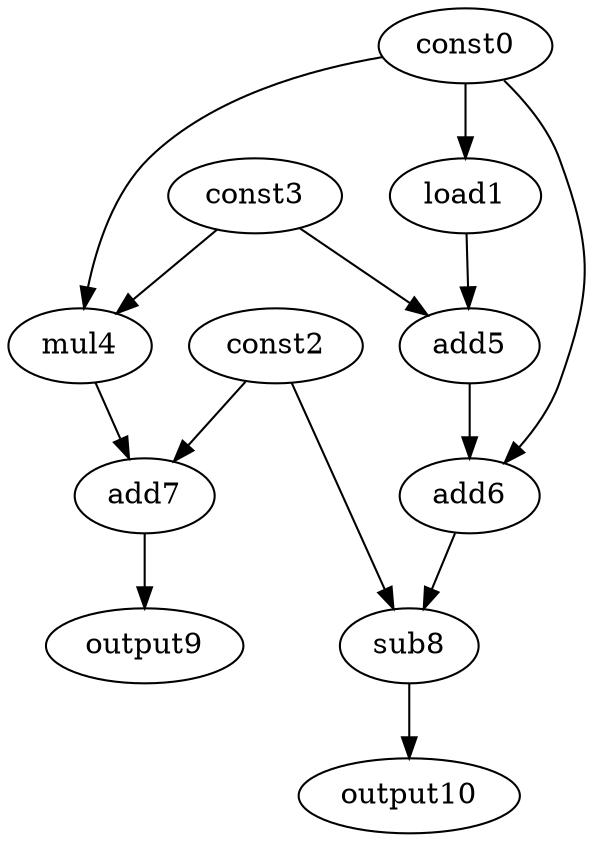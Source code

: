 digraph G { 
const0[opcode=const]; 
load1[opcode=load]; 
const2[opcode=const]; 
const3[opcode=const]; 
mul4[opcode=mul]; 
add5[opcode=add]; 
add6[opcode=add]; 
add7[opcode=add]; 
sub8[opcode=sub]; 
output9[opcode=output]; 
output10[opcode=output]; 
const0->load1[operand=0];
const0->mul4[operand=0];
const3->mul4[operand=1];
load1->add5[operand=0];
const3->add5[operand=1];
const2->add7[operand=0];
mul4->add7[operand=1];
const0->add6[operand=0];
add5->add6[operand=1];
add7->output9[operand=0];
const2->sub8[operand=0];
add6->sub8[operand=1];
sub8->output10[operand=0];
}
